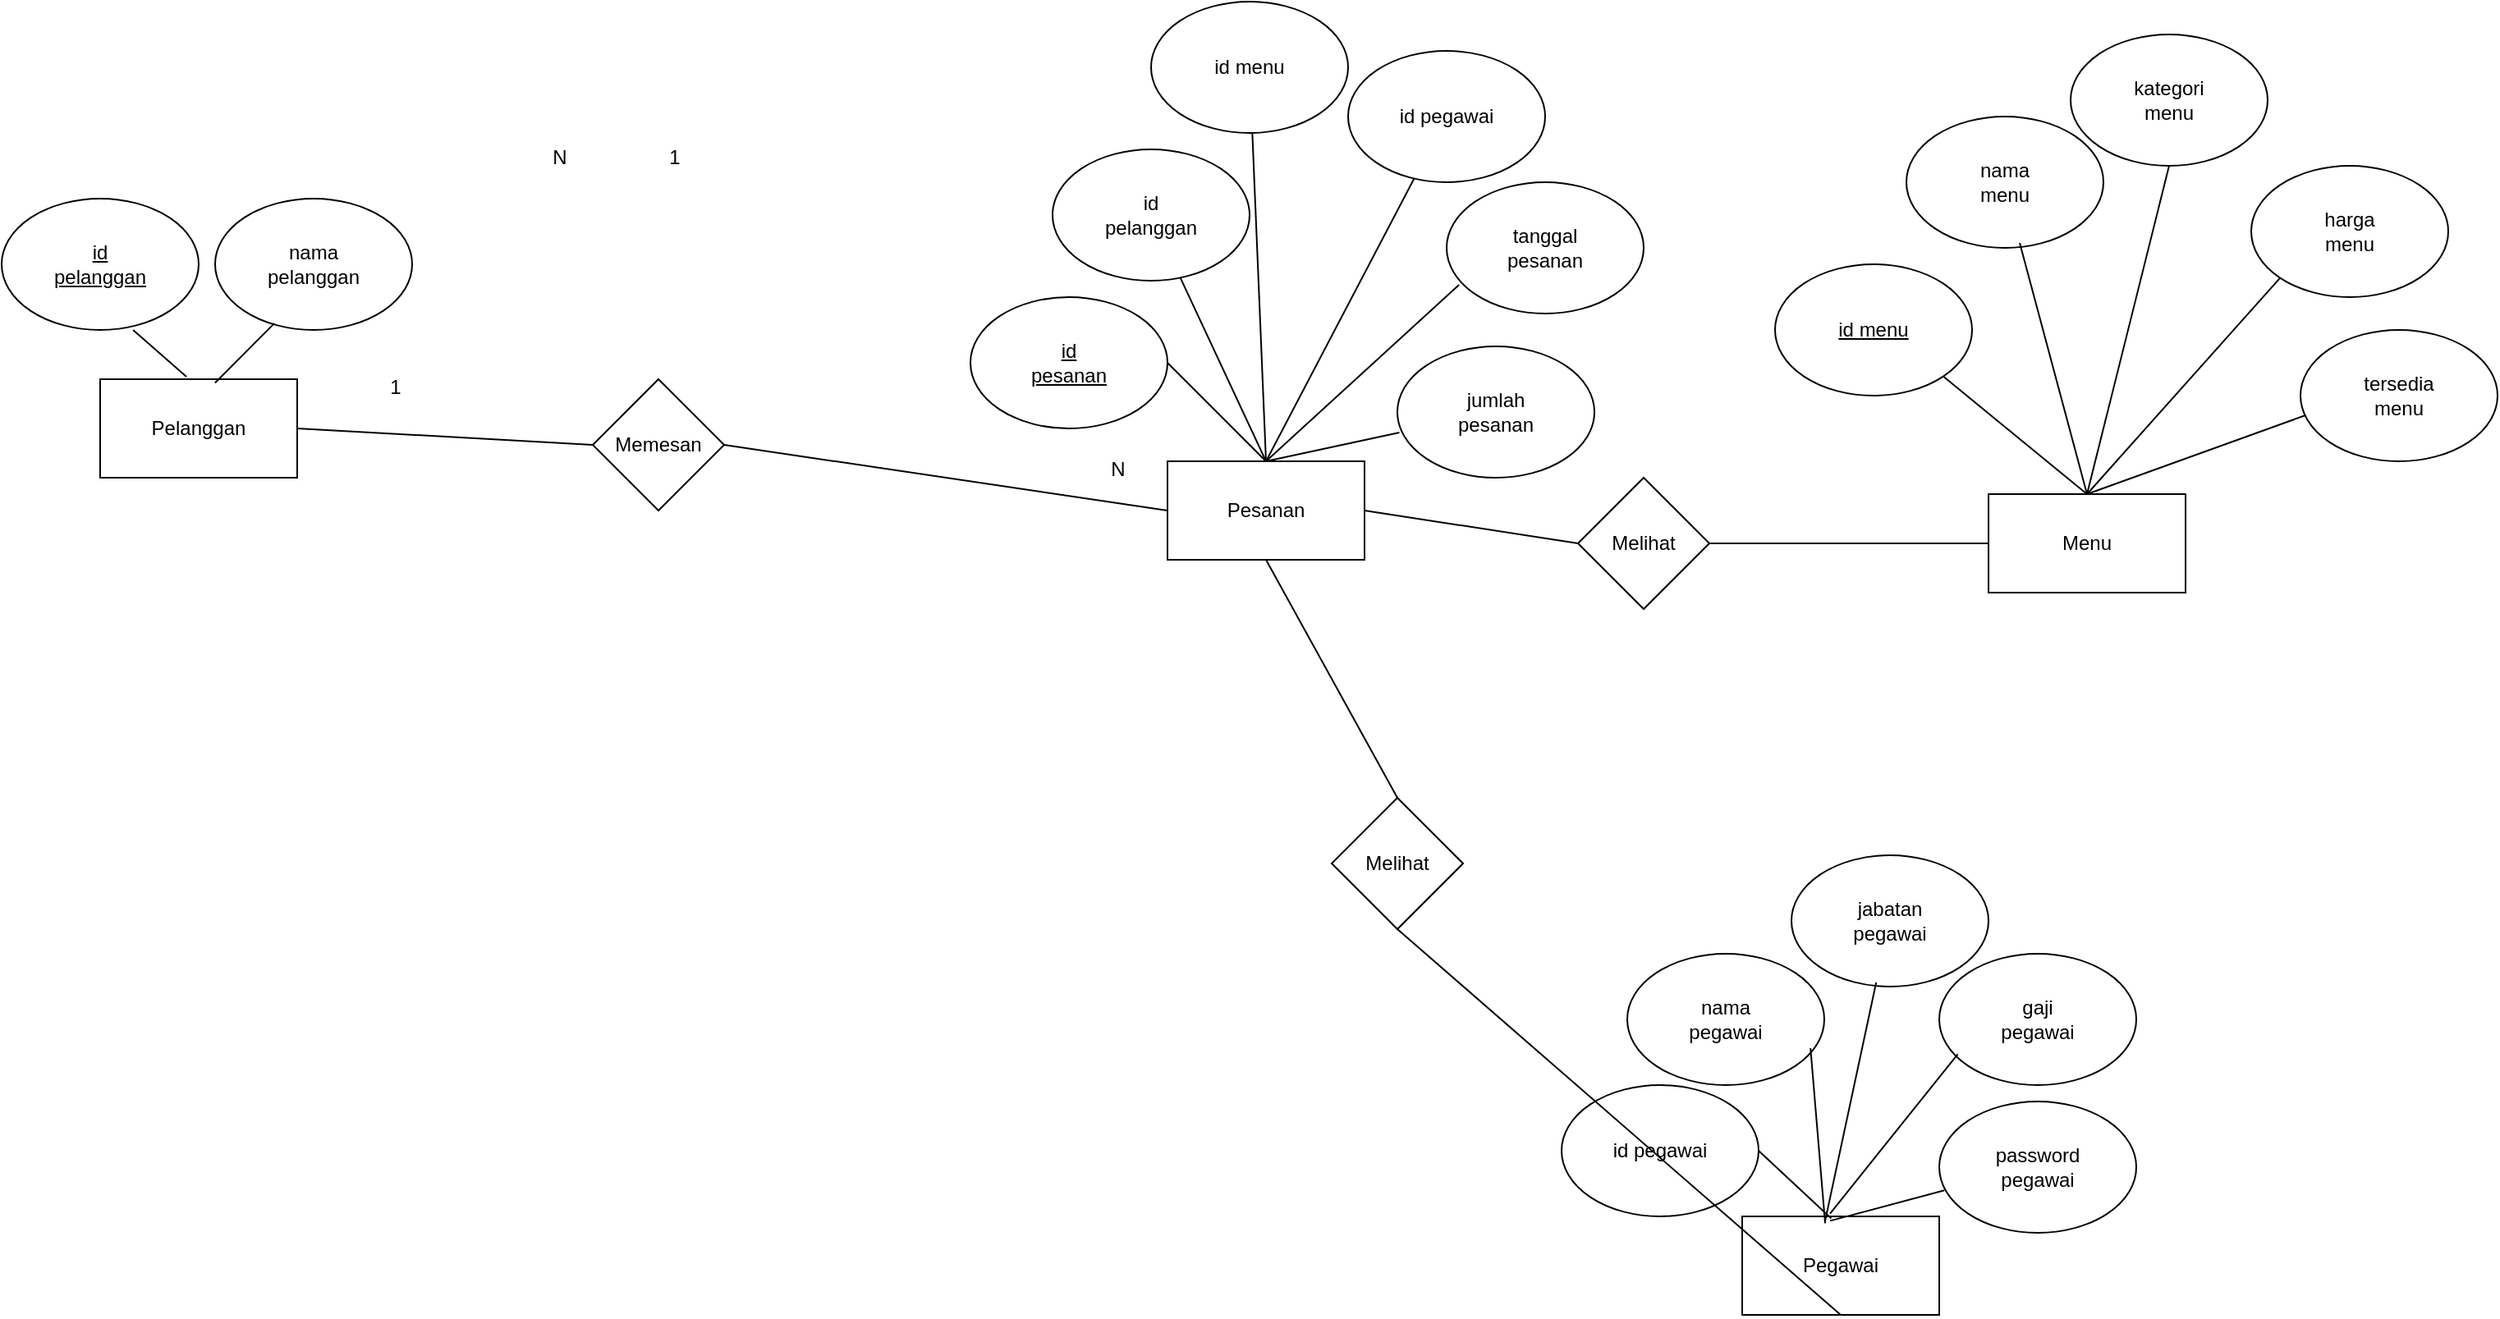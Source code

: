 <mxfile version="24.7.14">
  <diagram name="Halaman-1" id="WiP00z7-OQJ8EnKLOVkh">
    <mxGraphModel dx="2338" dy="726" grid="1" gridSize="10" guides="1" tooltips="1" connect="1" arrows="1" fold="1" page="1" pageScale="1" pageWidth="827" pageHeight="1169" math="0" shadow="0">
      <root>
        <mxCell id="0" />
        <mxCell id="1" parent="0" />
        <mxCell id="e2IvokpkZJgBXwaijT4H-9" value="" style="group" vertex="1" connectable="0" parent="1">
          <mxGeometry x="730" y="505" width="80" height="80" as="geometry" />
        </mxCell>
        <mxCell id="e2IvokpkZJgBXwaijT4H-7" value="" style="rhombus;whiteSpace=wrap;html=1;" vertex="1" parent="e2IvokpkZJgBXwaijT4H-9">
          <mxGeometry width="80" height="80" as="geometry" />
        </mxCell>
        <mxCell id="e2IvokpkZJgBXwaijT4H-8" value="Melihat" style="text;html=1;align=center;verticalAlign=middle;whiteSpace=wrap;rounded=0;" vertex="1" parent="e2IvokpkZJgBXwaijT4H-9">
          <mxGeometry x="10" y="25" width="60" height="30" as="geometry" />
        </mxCell>
        <mxCell id="e2IvokpkZJgBXwaijT4H-43" value="" style="group" vertex="1" connectable="0" parent="1">
          <mxGeometry x="1000" y="40" width="440" height="340" as="geometry" />
        </mxCell>
        <mxCell id="e2IvokpkZJgBXwaijT4H-3" value="" style="group" vertex="1" connectable="0" parent="e2IvokpkZJgBXwaijT4H-43">
          <mxGeometry x="130" y="280" width="120" height="60" as="geometry" />
        </mxCell>
        <mxCell id="e2IvokpkZJgBXwaijT4H-1" value="" style="rounded=0;whiteSpace=wrap;html=1;" vertex="1" parent="e2IvokpkZJgBXwaijT4H-3">
          <mxGeometry width="120" height="60" as="geometry" />
        </mxCell>
        <mxCell id="e2IvokpkZJgBXwaijT4H-2" value="Menu" style="text;html=1;align=center;verticalAlign=middle;whiteSpace=wrap;rounded=0;" vertex="1" parent="e2IvokpkZJgBXwaijT4H-3">
          <mxGeometry x="30" y="15" width="60" height="30" as="geometry" />
        </mxCell>
        <mxCell id="e2IvokpkZJgBXwaijT4H-6" value="" style="group" vertex="1" connectable="0" parent="e2IvokpkZJgBXwaijT4H-43">
          <mxGeometry y="140" width="120" height="80" as="geometry" />
        </mxCell>
        <mxCell id="e2IvokpkZJgBXwaijT4H-4" value="" style="ellipse;whiteSpace=wrap;html=1;" vertex="1" parent="e2IvokpkZJgBXwaijT4H-6">
          <mxGeometry width="120" height="80" as="geometry" />
        </mxCell>
        <mxCell id="e2IvokpkZJgBXwaijT4H-5" value="&lt;u&gt;id menu&lt;/u&gt;" style="text;html=1;align=center;verticalAlign=middle;whiteSpace=wrap;rounded=0;" vertex="1" parent="e2IvokpkZJgBXwaijT4H-6">
          <mxGeometry x="30" y="25" width="60" height="30" as="geometry" />
        </mxCell>
        <mxCell id="e2IvokpkZJgBXwaijT4H-21" value="" style="group" vertex="1" connectable="0" parent="e2IvokpkZJgBXwaijT4H-43">
          <mxGeometry x="290" y="80" width="120" height="80" as="geometry" />
        </mxCell>
        <mxCell id="e2IvokpkZJgBXwaijT4H-22" value="" style="ellipse;whiteSpace=wrap;html=1;" vertex="1" parent="e2IvokpkZJgBXwaijT4H-21">
          <mxGeometry width="120" height="80" as="geometry" />
        </mxCell>
        <mxCell id="e2IvokpkZJgBXwaijT4H-23" value="harga menu" style="text;html=1;align=center;verticalAlign=middle;whiteSpace=wrap;rounded=0;" vertex="1" parent="e2IvokpkZJgBXwaijT4H-21">
          <mxGeometry x="30" y="25" width="60" height="30" as="geometry" />
        </mxCell>
        <mxCell id="e2IvokpkZJgBXwaijT4H-24" value="" style="group" vertex="1" connectable="0" parent="e2IvokpkZJgBXwaijT4H-43">
          <mxGeometry x="180" width="120" height="80" as="geometry" />
        </mxCell>
        <mxCell id="e2IvokpkZJgBXwaijT4H-25" value="" style="ellipse;whiteSpace=wrap;html=1;" vertex="1" parent="e2IvokpkZJgBXwaijT4H-24">
          <mxGeometry width="120" height="80" as="geometry" />
        </mxCell>
        <mxCell id="e2IvokpkZJgBXwaijT4H-26" value="kategori menu" style="text;html=1;align=center;verticalAlign=middle;whiteSpace=wrap;rounded=0;" vertex="1" parent="e2IvokpkZJgBXwaijT4H-24">
          <mxGeometry x="30" y="25" width="60" height="30" as="geometry" />
        </mxCell>
        <mxCell id="e2IvokpkZJgBXwaijT4H-27" value="" style="group" vertex="1" connectable="0" parent="e2IvokpkZJgBXwaijT4H-43">
          <mxGeometry x="80" y="50" width="120" height="80" as="geometry" />
        </mxCell>
        <mxCell id="e2IvokpkZJgBXwaijT4H-28" value="" style="ellipse;whiteSpace=wrap;html=1;" vertex="1" parent="e2IvokpkZJgBXwaijT4H-27">
          <mxGeometry width="120" height="80" as="geometry" />
        </mxCell>
        <mxCell id="e2IvokpkZJgBXwaijT4H-29" value="nama menu" style="text;html=1;align=center;verticalAlign=middle;whiteSpace=wrap;rounded=0;" vertex="1" parent="e2IvokpkZJgBXwaijT4H-27">
          <mxGeometry x="30" y="25" width="60" height="30" as="geometry" />
        </mxCell>
        <mxCell id="e2IvokpkZJgBXwaijT4H-30" value="" style="group" vertex="1" connectable="0" parent="e2IvokpkZJgBXwaijT4H-43">
          <mxGeometry x="320" y="180" width="120" height="80" as="geometry" />
        </mxCell>
        <mxCell id="e2IvokpkZJgBXwaijT4H-31" value="" style="ellipse;whiteSpace=wrap;html=1;" vertex="1" parent="e2IvokpkZJgBXwaijT4H-30">
          <mxGeometry width="120" height="80" as="geometry" />
        </mxCell>
        <mxCell id="e2IvokpkZJgBXwaijT4H-32" value="tersedia menu" style="text;html=1;align=center;verticalAlign=middle;whiteSpace=wrap;rounded=0;" vertex="1" parent="e2IvokpkZJgBXwaijT4H-30">
          <mxGeometry x="30" y="25" width="60" height="30" as="geometry" />
        </mxCell>
        <mxCell id="e2IvokpkZJgBXwaijT4H-33" value="" style="endArrow=none;html=1;rounded=0;exitX=0.5;exitY=0;exitDx=0;exitDy=0;entryX=1;entryY=1;entryDx=0;entryDy=0;" edge="1" parent="e2IvokpkZJgBXwaijT4H-43" source="e2IvokpkZJgBXwaijT4H-1" target="e2IvokpkZJgBXwaijT4H-4">
          <mxGeometry width="50" height="50" relative="1" as="geometry">
            <mxPoint x="200" y="220" as="sourcePoint" />
            <mxPoint x="250" y="170" as="targetPoint" />
          </mxGeometry>
        </mxCell>
        <mxCell id="e2IvokpkZJgBXwaijT4H-34" value="" style="endArrow=none;html=1;rounded=0;exitX=0.5;exitY=0;exitDx=0;exitDy=0;entryX=0.575;entryY=0.963;entryDx=0;entryDy=0;entryPerimeter=0;" edge="1" parent="e2IvokpkZJgBXwaijT4H-43" source="e2IvokpkZJgBXwaijT4H-1" target="e2IvokpkZJgBXwaijT4H-28">
          <mxGeometry width="50" height="50" relative="1" as="geometry">
            <mxPoint x="200" y="290" as="sourcePoint" />
            <mxPoint x="112" y="218" as="targetPoint" />
          </mxGeometry>
        </mxCell>
        <mxCell id="e2IvokpkZJgBXwaijT4H-35" value="" style="endArrow=none;html=1;rounded=0;exitX=0.5;exitY=0;exitDx=0;exitDy=0;entryX=0.5;entryY=1;entryDx=0;entryDy=0;" edge="1" parent="e2IvokpkZJgBXwaijT4H-43" source="e2IvokpkZJgBXwaijT4H-1" target="e2IvokpkZJgBXwaijT4H-25">
          <mxGeometry width="50" height="50" relative="1" as="geometry">
            <mxPoint x="200" y="220" as="sourcePoint" />
            <mxPoint x="250" y="170" as="targetPoint" />
          </mxGeometry>
        </mxCell>
        <mxCell id="e2IvokpkZJgBXwaijT4H-36" value="" style="endArrow=none;html=1;rounded=0;exitX=0.5;exitY=0;exitDx=0;exitDy=0;entryX=0;entryY=1;entryDx=0;entryDy=0;" edge="1" parent="e2IvokpkZJgBXwaijT4H-43" source="e2IvokpkZJgBXwaijT4H-1" target="e2IvokpkZJgBXwaijT4H-22">
          <mxGeometry width="50" height="50" relative="1" as="geometry">
            <mxPoint x="200" y="220" as="sourcePoint" />
            <mxPoint x="250" y="170" as="targetPoint" />
          </mxGeometry>
        </mxCell>
        <mxCell id="e2IvokpkZJgBXwaijT4H-37" value="" style="endArrow=none;html=1;rounded=0;exitX=0.5;exitY=0;exitDx=0;exitDy=0;entryX=0.025;entryY=0.65;entryDx=0;entryDy=0;entryPerimeter=0;" edge="1" parent="e2IvokpkZJgBXwaijT4H-43" source="e2IvokpkZJgBXwaijT4H-1" target="e2IvokpkZJgBXwaijT4H-31">
          <mxGeometry width="50" height="50" relative="1" as="geometry">
            <mxPoint x="200" y="220" as="sourcePoint" />
            <mxPoint x="250" y="170" as="targetPoint" />
          </mxGeometry>
        </mxCell>
        <mxCell id="e2IvokpkZJgBXwaijT4H-80" value="" style="group" vertex="1" connectable="0" parent="1">
          <mxGeometry x="510" y="20" width="410" height="340" as="geometry" />
        </mxCell>
        <mxCell id="e2IvokpkZJgBXwaijT4H-10" value="" style="group" vertex="1" connectable="0" parent="e2IvokpkZJgBXwaijT4H-80">
          <mxGeometry x="120" y="280" width="120" height="60" as="geometry" />
        </mxCell>
        <mxCell id="e2IvokpkZJgBXwaijT4H-11" value="" style="rounded=0;whiteSpace=wrap;html=1;" vertex="1" parent="e2IvokpkZJgBXwaijT4H-10">
          <mxGeometry width="120" height="60" as="geometry" />
        </mxCell>
        <mxCell id="e2IvokpkZJgBXwaijT4H-12" value="Pesanan" style="text;html=1;align=center;verticalAlign=middle;whiteSpace=wrap;rounded=0;" vertex="1" parent="e2IvokpkZJgBXwaijT4H-10">
          <mxGeometry x="30" y="15" width="60" height="30" as="geometry" />
        </mxCell>
        <mxCell id="e2IvokpkZJgBXwaijT4H-39" value="" style="group" vertex="1" connectable="0" parent="e2IvokpkZJgBXwaijT4H-80">
          <mxGeometry x="260" y="210" width="120" height="80" as="geometry" />
        </mxCell>
        <mxCell id="e2IvokpkZJgBXwaijT4H-40" value="" style="ellipse;whiteSpace=wrap;html=1;" vertex="1" parent="e2IvokpkZJgBXwaijT4H-39">
          <mxGeometry width="120" height="80" as="geometry" />
        </mxCell>
        <mxCell id="e2IvokpkZJgBXwaijT4H-41" value="jumlah pesanan" style="text;html=1;align=center;verticalAlign=middle;whiteSpace=wrap;rounded=0;" vertex="1" parent="e2IvokpkZJgBXwaijT4H-39">
          <mxGeometry x="30" y="25" width="60" height="30" as="geometry" />
        </mxCell>
        <mxCell id="e2IvokpkZJgBXwaijT4H-44" value="" style="group" vertex="1" connectable="0" parent="e2IvokpkZJgBXwaijT4H-80">
          <mxGeometry x="290" y="110" width="120" height="80" as="geometry" />
        </mxCell>
        <mxCell id="e2IvokpkZJgBXwaijT4H-45" value="" style="ellipse;whiteSpace=wrap;html=1;" vertex="1" parent="e2IvokpkZJgBXwaijT4H-44">
          <mxGeometry width="120" height="80" as="geometry" />
        </mxCell>
        <mxCell id="e2IvokpkZJgBXwaijT4H-46" value="tanggal pesanan" style="text;html=1;align=center;verticalAlign=middle;whiteSpace=wrap;rounded=0;" vertex="1" parent="e2IvokpkZJgBXwaijT4H-44">
          <mxGeometry x="30" y="25" width="60" height="30" as="geometry" />
        </mxCell>
        <mxCell id="e2IvokpkZJgBXwaijT4H-50" value="" style="group" vertex="1" connectable="0" parent="e2IvokpkZJgBXwaijT4H-80">
          <mxGeometry x="110" width="120" height="80" as="geometry" />
        </mxCell>
        <mxCell id="e2IvokpkZJgBXwaijT4H-51" value="" style="ellipse;whiteSpace=wrap;html=1;" vertex="1" parent="e2IvokpkZJgBXwaijT4H-50">
          <mxGeometry width="120" height="80" as="geometry" />
        </mxCell>
        <mxCell id="e2IvokpkZJgBXwaijT4H-52" value="id menu" style="text;html=1;align=center;verticalAlign=middle;whiteSpace=wrap;rounded=0;" vertex="1" parent="e2IvokpkZJgBXwaijT4H-50">
          <mxGeometry x="30" y="25" width="60" height="30" as="geometry" />
        </mxCell>
        <mxCell id="e2IvokpkZJgBXwaijT4H-53" value="" style="group" vertex="1" connectable="0" parent="e2IvokpkZJgBXwaijT4H-80">
          <mxGeometry x="50" y="90" width="120" height="80" as="geometry" />
        </mxCell>
        <mxCell id="e2IvokpkZJgBXwaijT4H-54" value="" style="ellipse;whiteSpace=wrap;html=1;" vertex="1" parent="e2IvokpkZJgBXwaijT4H-53">
          <mxGeometry width="120" height="80" as="geometry" />
        </mxCell>
        <mxCell id="e2IvokpkZJgBXwaijT4H-55" value="id pelanggan" style="text;html=1;align=center;verticalAlign=middle;whiteSpace=wrap;rounded=0;" vertex="1" parent="e2IvokpkZJgBXwaijT4H-53">
          <mxGeometry x="30" y="25" width="60" height="30" as="geometry" />
        </mxCell>
        <mxCell id="e2IvokpkZJgBXwaijT4H-56" value="" style="group" vertex="1" connectable="0" parent="e2IvokpkZJgBXwaijT4H-80">
          <mxGeometry y="180" width="120" height="80" as="geometry" />
        </mxCell>
        <mxCell id="e2IvokpkZJgBXwaijT4H-57" value="" style="ellipse;whiteSpace=wrap;html=1;" vertex="1" parent="e2IvokpkZJgBXwaijT4H-56">
          <mxGeometry width="120" height="80" as="geometry" />
        </mxCell>
        <mxCell id="e2IvokpkZJgBXwaijT4H-58" value="&lt;u&gt;id pesanan&lt;/u&gt;" style="text;html=1;align=center;verticalAlign=middle;whiteSpace=wrap;rounded=0;" vertex="1" parent="e2IvokpkZJgBXwaijT4H-56">
          <mxGeometry x="30" y="25" width="60" height="30" as="geometry" />
        </mxCell>
        <mxCell id="e2IvokpkZJgBXwaijT4H-47" value="" style="group" vertex="1" connectable="0" parent="e2IvokpkZJgBXwaijT4H-80">
          <mxGeometry x="230" y="30" width="120" height="80" as="geometry" />
        </mxCell>
        <mxCell id="e2IvokpkZJgBXwaijT4H-48" value="" style="ellipse;whiteSpace=wrap;html=1;" vertex="1" parent="e2IvokpkZJgBXwaijT4H-47">
          <mxGeometry width="120" height="80" as="geometry" />
        </mxCell>
        <mxCell id="e2IvokpkZJgBXwaijT4H-49" value="id pegawai" style="text;html=1;align=center;verticalAlign=middle;whiteSpace=wrap;rounded=0;" vertex="1" parent="e2IvokpkZJgBXwaijT4H-47">
          <mxGeometry x="30" y="25" width="60" height="30" as="geometry" />
        </mxCell>
        <mxCell id="e2IvokpkZJgBXwaijT4H-67" value="" style="endArrow=none;html=1;rounded=0;entryX=1;entryY=0.5;entryDx=0;entryDy=0;" edge="1" parent="e2IvokpkZJgBXwaijT4H-80" target="e2IvokpkZJgBXwaijT4H-57">
          <mxGeometry width="50" height="50" relative="1" as="geometry">
            <mxPoint x="180" y="280" as="sourcePoint" />
            <mxPoint x="240" y="160" as="targetPoint" />
          </mxGeometry>
        </mxCell>
        <mxCell id="e2IvokpkZJgBXwaijT4H-68" value="" style="endArrow=none;html=1;rounded=0;" edge="1" parent="e2IvokpkZJgBXwaijT4H-80" target="e2IvokpkZJgBXwaijT4H-54">
          <mxGeometry width="50" height="50" relative="1" as="geometry">
            <mxPoint x="180" y="280" as="sourcePoint" />
            <mxPoint x="240" y="160" as="targetPoint" />
          </mxGeometry>
        </mxCell>
        <mxCell id="e2IvokpkZJgBXwaijT4H-69" value="" style="endArrow=none;html=1;rounded=0;exitX=0.5;exitY=0;exitDx=0;exitDy=0;" edge="1" parent="e2IvokpkZJgBXwaijT4H-80" source="e2IvokpkZJgBXwaijT4H-11" target="e2IvokpkZJgBXwaijT4H-51">
          <mxGeometry width="50" height="50" relative="1" as="geometry">
            <mxPoint x="190" y="210" as="sourcePoint" />
            <mxPoint x="240" y="160" as="targetPoint" />
          </mxGeometry>
        </mxCell>
        <mxCell id="e2IvokpkZJgBXwaijT4H-70" value="" style="endArrow=none;html=1;rounded=0;exitX=0.5;exitY=0;exitDx=0;exitDy=0;" edge="1" parent="e2IvokpkZJgBXwaijT4H-80" source="e2IvokpkZJgBXwaijT4H-11" target="e2IvokpkZJgBXwaijT4H-48">
          <mxGeometry width="50" height="50" relative="1" as="geometry">
            <mxPoint x="180" y="280" as="sourcePoint" />
            <mxPoint x="240" y="160" as="targetPoint" />
          </mxGeometry>
        </mxCell>
        <mxCell id="e2IvokpkZJgBXwaijT4H-71" value="" style="endArrow=none;html=1;rounded=0;exitX=0.5;exitY=0;exitDx=0;exitDy=0;entryX=0.063;entryY=0.781;entryDx=0;entryDy=0;entryPerimeter=0;" edge="1" parent="e2IvokpkZJgBXwaijT4H-80" source="e2IvokpkZJgBXwaijT4H-11" target="e2IvokpkZJgBXwaijT4H-45">
          <mxGeometry width="50" height="50" relative="1" as="geometry">
            <mxPoint x="190" y="210" as="sourcePoint" />
            <mxPoint x="240" y="160" as="targetPoint" />
          </mxGeometry>
        </mxCell>
        <mxCell id="e2IvokpkZJgBXwaijT4H-72" value="" style="endArrow=none;html=1;rounded=0;exitX=0.5;exitY=0;exitDx=0;exitDy=0;entryX=0.01;entryY=0.656;entryDx=0;entryDy=0;entryPerimeter=0;" edge="1" parent="e2IvokpkZJgBXwaijT4H-80" source="e2IvokpkZJgBXwaijT4H-11" target="e2IvokpkZJgBXwaijT4H-40">
          <mxGeometry width="50" height="50" relative="1" as="geometry">
            <mxPoint x="190" y="210" as="sourcePoint" />
            <mxPoint x="240" y="160" as="targetPoint" />
          </mxGeometry>
        </mxCell>
        <mxCell id="e2IvokpkZJgBXwaijT4H-156" value="N" style="text;html=1;align=center;verticalAlign=middle;whiteSpace=wrap;rounded=0;" vertex="1" parent="e2IvokpkZJgBXwaijT4H-80">
          <mxGeometry x="60" y="270" width="60" height="30" as="geometry" />
        </mxCell>
        <mxCell id="e2IvokpkZJgBXwaijT4H-92" value="" style="group" vertex="1" connectable="0" parent="1">
          <mxGeometry x="-80" y="140" width="250" height="170" as="geometry" />
        </mxCell>
        <mxCell id="e2IvokpkZJgBXwaijT4H-13" value="" style="group" vertex="1" connectable="0" parent="e2IvokpkZJgBXwaijT4H-92">
          <mxGeometry x="60" y="110" width="120" height="60" as="geometry" />
        </mxCell>
        <mxCell id="e2IvokpkZJgBXwaijT4H-14" value="" style="rounded=0;whiteSpace=wrap;html=1;" vertex="1" parent="e2IvokpkZJgBXwaijT4H-13">
          <mxGeometry width="120" height="60" as="geometry" />
        </mxCell>
        <mxCell id="e2IvokpkZJgBXwaijT4H-15" value="Pelanggan" style="text;html=1;align=center;verticalAlign=middle;whiteSpace=wrap;rounded=0;" vertex="1" parent="e2IvokpkZJgBXwaijT4H-13">
          <mxGeometry x="30" y="15" width="60" height="30" as="geometry" />
        </mxCell>
        <mxCell id="e2IvokpkZJgBXwaijT4H-84" value="" style="group" vertex="1" connectable="0" parent="e2IvokpkZJgBXwaijT4H-92">
          <mxGeometry x="130" width="120" height="80" as="geometry" />
        </mxCell>
        <mxCell id="e2IvokpkZJgBXwaijT4H-85" value="" style="ellipse;whiteSpace=wrap;html=1;" vertex="1" parent="e2IvokpkZJgBXwaijT4H-84">
          <mxGeometry width="120" height="80" as="geometry" />
        </mxCell>
        <mxCell id="e2IvokpkZJgBXwaijT4H-86" value="nama pelanggan" style="text;html=1;align=center;verticalAlign=middle;whiteSpace=wrap;rounded=0;" vertex="1" parent="e2IvokpkZJgBXwaijT4H-84">
          <mxGeometry x="30" y="25" width="60" height="30" as="geometry" />
        </mxCell>
        <mxCell id="e2IvokpkZJgBXwaijT4H-87" value="" style="group" vertex="1" connectable="0" parent="e2IvokpkZJgBXwaijT4H-92">
          <mxGeometry width="120" height="80" as="geometry" />
        </mxCell>
        <mxCell id="e2IvokpkZJgBXwaijT4H-88" value="" style="ellipse;whiteSpace=wrap;html=1;" vertex="1" parent="e2IvokpkZJgBXwaijT4H-87">
          <mxGeometry width="120" height="80" as="geometry" />
        </mxCell>
        <mxCell id="e2IvokpkZJgBXwaijT4H-89" value="&lt;u&gt;id pelanggan&lt;/u&gt;" style="text;html=1;align=center;verticalAlign=middle;whiteSpace=wrap;rounded=0;" vertex="1" parent="e2IvokpkZJgBXwaijT4H-87">
          <mxGeometry x="30" y="25" width="60" height="30" as="geometry" />
        </mxCell>
        <mxCell id="e2IvokpkZJgBXwaijT4H-90" value="" style="endArrow=none;html=1;rounded=0;exitX=0.438;exitY=-0.025;exitDx=0;exitDy=0;exitPerimeter=0;entryX=0.667;entryY=1;entryDx=0;entryDy=0;entryPerimeter=0;" edge="1" parent="e2IvokpkZJgBXwaijT4H-92" source="e2IvokpkZJgBXwaijT4H-14" target="e2IvokpkZJgBXwaijT4H-88">
          <mxGeometry width="50" height="50" relative="1" as="geometry">
            <mxPoint x="230" y="80" as="sourcePoint" />
            <mxPoint x="280" y="30" as="targetPoint" />
          </mxGeometry>
        </mxCell>
        <mxCell id="e2IvokpkZJgBXwaijT4H-91" value="" style="endArrow=none;html=1;rounded=0;exitX=0.583;exitY=0.037;exitDx=0;exitDy=0;exitPerimeter=0;entryX=0.301;entryY=0.949;entryDx=0;entryDy=0;entryPerimeter=0;" edge="1" parent="e2IvokpkZJgBXwaijT4H-92" source="e2IvokpkZJgBXwaijT4H-14" target="e2IvokpkZJgBXwaijT4H-85">
          <mxGeometry width="50" height="50" relative="1" as="geometry">
            <mxPoint x="230" y="80" as="sourcePoint" />
            <mxPoint x="280" y="30" as="targetPoint" />
          </mxGeometry>
        </mxCell>
        <mxCell id="e2IvokpkZJgBXwaijT4H-120" value="" style="group" vertex="1" connectable="0" parent="1">
          <mxGeometry x="870" y="540" width="350" height="280" as="geometry" />
        </mxCell>
        <mxCell id="e2IvokpkZJgBXwaijT4H-16" value="" style="group" vertex="1" connectable="0" parent="e2IvokpkZJgBXwaijT4H-120">
          <mxGeometry x="110" y="220" width="120" height="60" as="geometry" />
        </mxCell>
        <mxCell id="e2IvokpkZJgBXwaijT4H-17" value="" style="rounded=0;whiteSpace=wrap;html=1;" vertex="1" parent="e2IvokpkZJgBXwaijT4H-16">
          <mxGeometry width="120" height="60" as="geometry" />
        </mxCell>
        <mxCell id="e2IvokpkZJgBXwaijT4H-18" value="Pegawai" style="text;html=1;align=center;verticalAlign=middle;whiteSpace=wrap;rounded=0;" vertex="1" parent="e2IvokpkZJgBXwaijT4H-16">
          <mxGeometry x="30" y="15" width="60" height="30" as="geometry" />
        </mxCell>
        <mxCell id="e2IvokpkZJgBXwaijT4H-97" value="" style="group" vertex="1" connectable="0" parent="e2IvokpkZJgBXwaijT4H-120">
          <mxGeometry x="230" y="150" width="120" height="80" as="geometry" />
        </mxCell>
        <mxCell id="e2IvokpkZJgBXwaijT4H-98" value="" style="ellipse;whiteSpace=wrap;html=1;" vertex="1" parent="e2IvokpkZJgBXwaijT4H-97">
          <mxGeometry width="120" height="80" as="geometry" />
        </mxCell>
        <mxCell id="e2IvokpkZJgBXwaijT4H-99" value="password pegawai" style="text;html=1;align=center;verticalAlign=middle;whiteSpace=wrap;rounded=0;" vertex="1" parent="e2IvokpkZJgBXwaijT4H-97">
          <mxGeometry x="30" y="25" width="60" height="30" as="geometry" />
        </mxCell>
        <mxCell id="e2IvokpkZJgBXwaijT4H-100" value="" style="group" vertex="1" connectable="0" parent="e2IvokpkZJgBXwaijT4H-120">
          <mxGeometry x="230" y="60" width="120" height="80" as="geometry" />
        </mxCell>
        <mxCell id="e2IvokpkZJgBXwaijT4H-101" value="" style="ellipse;whiteSpace=wrap;html=1;" vertex="1" parent="e2IvokpkZJgBXwaijT4H-100">
          <mxGeometry width="120" height="80" as="geometry" />
        </mxCell>
        <mxCell id="e2IvokpkZJgBXwaijT4H-102" value="gaji pegawai" style="text;html=1;align=center;verticalAlign=middle;whiteSpace=wrap;rounded=0;" vertex="1" parent="e2IvokpkZJgBXwaijT4H-100">
          <mxGeometry x="30" y="25" width="60" height="30" as="geometry" />
        </mxCell>
        <mxCell id="e2IvokpkZJgBXwaijT4H-103" value="" style="group" vertex="1" connectable="0" parent="e2IvokpkZJgBXwaijT4H-120">
          <mxGeometry x="140" width="120" height="80" as="geometry" />
        </mxCell>
        <mxCell id="e2IvokpkZJgBXwaijT4H-104" value="" style="ellipse;whiteSpace=wrap;html=1;" vertex="1" parent="e2IvokpkZJgBXwaijT4H-103">
          <mxGeometry width="120" height="80" as="geometry" />
        </mxCell>
        <mxCell id="e2IvokpkZJgBXwaijT4H-105" value="jabatan pegawai" style="text;html=1;align=center;verticalAlign=middle;whiteSpace=wrap;rounded=0;" vertex="1" parent="e2IvokpkZJgBXwaijT4H-103">
          <mxGeometry x="30" y="25" width="60" height="30" as="geometry" />
        </mxCell>
        <mxCell id="e2IvokpkZJgBXwaijT4H-106" value="" style="group" vertex="1" connectable="0" parent="e2IvokpkZJgBXwaijT4H-120">
          <mxGeometry x="40" y="60" width="120" height="80" as="geometry" />
        </mxCell>
        <mxCell id="e2IvokpkZJgBXwaijT4H-107" value="" style="ellipse;whiteSpace=wrap;html=1;" vertex="1" parent="e2IvokpkZJgBXwaijT4H-106">
          <mxGeometry width="120" height="80" as="geometry" />
        </mxCell>
        <mxCell id="e2IvokpkZJgBXwaijT4H-108" value="nama pegawai" style="text;html=1;align=center;verticalAlign=middle;whiteSpace=wrap;rounded=0;" vertex="1" parent="e2IvokpkZJgBXwaijT4H-106">
          <mxGeometry x="30" y="25" width="60" height="30" as="geometry" />
        </mxCell>
        <mxCell id="e2IvokpkZJgBXwaijT4H-109" value="" style="group" vertex="1" connectable="0" parent="e2IvokpkZJgBXwaijT4H-120">
          <mxGeometry y="140" width="120" height="80" as="geometry" />
        </mxCell>
        <mxCell id="e2IvokpkZJgBXwaijT4H-110" value="" style="ellipse;whiteSpace=wrap;html=1;" vertex="1" parent="e2IvokpkZJgBXwaijT4H-109">
          <mxGeometry width="120" height="80" as="geometry" />
        </mxCell>
        <mxCell id="e2IvokpkZJgBXwaijT4H-111" value="id pegawai" style="text;html=1;align=center;verticalAlign=middle;whiteSpace=wrap;rounded=0;" vertex="1" parent="e2IvokpkZJgBXwaijT4H-109">
          <mxGeometry x="30" y="25" width="60" height="30" as="geometry" />
        </mxCell>
        <mxCell id="e2IvokpkZJgBXwaijT4H-113" value="" style="endArrow=none;html=1;rounded=0;entryX=1;entryY=0.5;entryDx=0;entryDy=0;exitX=0.452;exitY=0.02;exitDx=0;exitDy=0;exitPerimeter=0;" edge="1" parent="e2IvokpkZJgBXwaijT4H-120" source="e2IvokpkZJgBXwaijT4H-17" target="e2IvokpkZJgBXwaijT4H-110">
          <mxGeometry width="50" height="50" relative="1" as="geometry">
            <mxPoint x="110" y="220" as="sourcePoint" />
            <mxPoint x="160" y="170" as="targetPoint" />
          </mxGeometry>
        </mxCell>
        <mxCell id="e2IvokpkZJgBXwaijT4H-116" value="" style="endArrow=none;html=1;rounded=0;exitX=0.421;exitY=0.07;exitDx=0;exitDy=0;exitPerimeter=0;entryX=0.93;entryY=0.719;entryDx=0;entryDy=0;entryPerimeter=0;" edge="1" parent="e2IvokpkZJgBXwaijT4H-120" source="e2IvokpkZJgBXwaijT4H-17" target="e2IvokpkZJgBXwaijT4H-107">
          <mxGeometry width="50" height="50" relative="1" as="geometry">
            <mxPoint x="120" y="220" as="sourcePoint" />
            <mxPoint x="170" y="170" as="targetPoint" />
          </mxGeometry>
        </mxCell>
        <mxCell id="e2IvokpkZJgBXwaijT4H-117" value="" style="endArrow=none;html=1;rounded=0;exitX=0.421;exitY=0.045;exitDx=0;exitDy=0;exitPerimeter=0;entryX=0.43;entryY=0.969;entryDx=0;entryDy=0;entryPerimeter=0;" edge="1" parent="e2IvokpkZJgBXwaijT4H-120" source="e2IvokpkZJgBXwaijT4H-17" target="e2IvokpkZJgBXwaijT4H-104">
          <mxGeometry width="50" height="50" relative="1" as="geometry">
            <mxPoint x="120" y="220" as="sourcePoint" />
            <mxPoint x="170" y="170" as="targetPoint" />
          </mxGeometry>
        </mxCell>
        <mxCell id="e2IvokpkZJgBXwaijT4H-118" value="" style="endArrow=none;html=1;rounded=0;exitX=0.446;exitY=-0.029;exitDx=0;exitDy=0;exitPerimeter=0;entryX=0.094;entryY=0.765;entryDx=0;entryDy=0;entryPerimeter=0;" edge="1" parent="e2IvokpkZJgBXwaijT4H-120" source="e2IvokpkZJgBXwaijT4H-17" target="e2IvokpkZJgBXwaijT4H-101">
          <mxGeometry width="50" height="50" relative="1" as="geometry">
            <mxPoint x="120" y="220" as="sourcePoint" />
            <mxPoint x="170" y="170" as="targetPoint" />
          </mxGeometry>
        </mxCell>
        <mxCell id="e2IvokpkZJgBXwaijT4H-119" value="" style="endArrow=none;html=1;rounded=0;exitX=0.446;exitY=0.045;exitDx=0;exitDy=0;exitPerimeter=0;entryX=0.026;entryY=0.677;entryDx=0;entryDy=0;entryPerimeter=0;" edge="1" parent="e2IvokpkZJgBXwaijT4H-120" source="e2IvokpkZJgBXwaijT4H-17" target="e2IvokpkZJgBXwaijT4H-98">
          <mxGeometry width="50" height="50" relative="1" as="geometry">
            <mxPoint x="120" y="220" as="sourcePoint" />
            <mxPoint x="170" y="170" as="targetPoint" />
          </mxGeometry>
        </mxCell>
        <mxCell id="e2IvokpkZJgBXwaijT4H-128" value="" style="group" vertex="1" connectable="0" parent="1">
          <mxGeometry x="880" y="310" width="80" height="80" as="geometry" />
        </mxCell>
        <mxCell id="e2IvokpkZJgBXwaijT4H-129" value="" style="rhombus;whiteSpace=wrap;html=1;" vertex="1" parent="e2IvokpkZJgBXwaijT4H-128">
          <mxGeometry width="80" height="80" as="geometry" />
        </mxCell>
        <mxCell id="e2IvokpkZJgBXwaijT4H-130" value="Melihat" style="text;html=1;align=center;verticalAlign=middle;whiteSpace=wrap;rounded=0;" vertex="1" parent="e2IvokpkZJgBXwaijT4H-128">
          <mxGeometry x="10" y="25" width="60" height="30" as="geometry" />
        </mxCell>
        <mxCell id="e2IvokpkZJgBXwaijT4H-135" value="" style="group" vertex="1" connectable="0" parent="1">
          <mxGeometry x="280" y="250" width="80" height="80" as="geometry" />
        </mxCell>
        <mxCell id="e2IvokpkZJgBXwaijT4H-136" value="" style="rhombus;whiteSpace=wrap;html=1;" vertex="1" parent="e2IvokpkZJgBXwaijT4H-135">
          <mxGeometry width="80" height="80" as="geometry" />
        </mxCell>
        <mxCell id="e2IvokpkZJgBXwaijT4H-137" value="Memesan" style="text;html=1;align=center;verticalAlign=middle;whiteSpace=wrap;rounded=0;" vertex="1" parent="e2IvokpkZJgBXwaijT4H-135">
          <mxGeometry x="10" y="25" width="60" height="30" as="geometry" />
        </mxCell>
        <mxCell id="e2IvokpkZJgBXwaijT4H-140" value="1" style="text;html=1;align=center;verticalAlign=middle;whiteSpace=wrap;rounded=0;" vertex="1" parent="1">
          <mxGeometry x="130" y="240" width="60" height="30" as="geometry" />
        </mxCell>
        <mxCell id="e2IvokpkZJgBXwaijT4H-154" value="N" style="text;html=1;align=center;verticalAlign=middle;whiteSpace=wrap;rounded=0;" vertex="1" parent="1">
          <mxGeometry x="230" y="100" width="60" height="30" as="geometry" />
        </mxCell>
        <mxCell id="e2IvokpkZJgBXwaijT4H-155" value="1" style="text;html=1;align=center;verticalAlign=middle;whiteSpace=wrap;rounded=0;" vertex="1" parent="1">
          <mxGeometry x="300" y="100" width="60" height="30" as="geometry" />
        </mxCell>
        <mxCell id="e2IvokpkZJgBXwaijT4H-163" value="" style="endArrow=none;html=1;rounded=0;" edge="1" parent="1">
          <mxGeometry width="50" height="50" relative="1" as="geometry">
            <mxPoint x="100" y="280" as="sourcePoint" />
            <mxPoint x="280" y="290" as="targetPoint" />
          </mxGeometry>
        </mxCell>
        <mxCell id="e2IvokpkZJgBXwaijT4H-165" value="" style="endArrow=none;html=1;rounded=0;entryX=0;entryY=0.5;entryDx=0;entryDy=0;" edge="1" parent="1" target="e2IvokpkZJgBXwaijT4H-11">
          <mxGeometry width="50" height="50" relative="1" as="geometry">
            <mxPoint x="360" y="290" as="sourcePoint" />
            <mxPoint x="250" y="340" as="targetPoint" />
          </mxGeometry>
        </mxCell>
        <mxCell id="e2IvokpkZJgBXwaijT4H-166" value="" style="endArrow=none;html=1;rounded=0;exitX=1;exitY=0.5;exitDx=0;exitDy=0;entryX=0;entryY=0.5;entryDx=0;entryDy=0;" edge="1" parent="1" source="e2IvokpkZJgBXwaijT4H-11" target="e2IvokpkZJgBXwaijT4H-129">
          <mxGeometry width="50" height="50" relative="1" as="geometry">
            <mxPoint x="600" y="460" as="sourcePoint" />
            <mxPoint x="650" y="410" as="targetPoint" />
          </mxGeometry>
        </mxCell>
        <mxCell id="e2IvokpkZJgBXwaijT4H-167" value="" style="endArrow=none;html=1;rounded=0;exitX=1;exitY=0.5;exitDx=0;exitDy=0;entryX=0;entryY=0.5;entryDx=0;entryDy=0;" edge="1" parent="1" source="e2IvokpkZJgBXwaijT4H-129" target="e2IvokpkZJgBXwaijT4H-1">
          <mxGeometry width="50" height="50" relative="1" as="geometry">
            <mxPoint x="600" y="460" as="sourcePoint" />
            <mxPoint x="650" y="410" as="targetPoint" />
          </mxGeometry>
        </mxCell>
        <mxCell id="e2IvokpkZJgBXwaijT4H-168" value="" style="endArrow=none;html=1;rounded=0;entryX=0.5;entryY=1;entryDx=0;entryDy=0;exitX=0.5;exitY=0;exitDx=0;exitDy=0;" edge="1" parent="1" source="e2IvokpkZJgBXwaijT4H-7" target="e2IvokpkZJgBXwaijT4H-11">
          <mxGeometry width="50" height="50" relative="1" as="geometry">
            <mxPoint x="600" y="460" as="sourcePoint" />
            <mxPoint x="650" y="410" as="targetPoint" />
          </mxGeometry>
        </mxCell>
        <mxCell id="e2IvokpkZJgBXwaijT4H-169" value="" style="endArrow=none;html=1;rounded=0;exitX=0.5;exitY=1;exitDx=0;exitDy=0;entryX=0.5;entryY=1;entryDx=0;entryDy=0;" edge="1" parent="1" source="e2IvokpkZJgBXwaijT4H-7" target="e2IvokpkZJgBXwaijT4H-17">
          <mxGeometry width="50" height="50" relative="1" as="geometry">
            <mxPoint x="600" y="460" as="sourcePoint" />
            <mxPoint x="650" y="410" as="targetPoint" />
          </mxGeometry>
        </mxCell>
      </root>
    </mxGraphModel>
  </diagram>
</mxfile>
